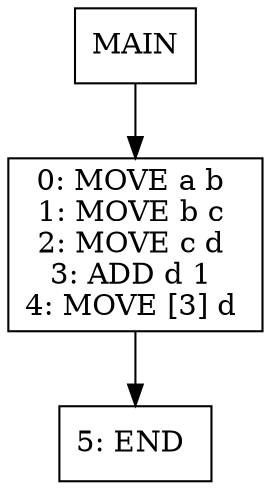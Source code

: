 digraph test019 {
node [shape=box]
1[label="MAIN"]
1 -> 3
3[label="0: MOVE a b 
1: MOVE b c 
2: MOVE c d 
3: ADD d 1 
4: MOVE [3] d 
"]
3 -> 7
7[label="5: END 
"]
}
